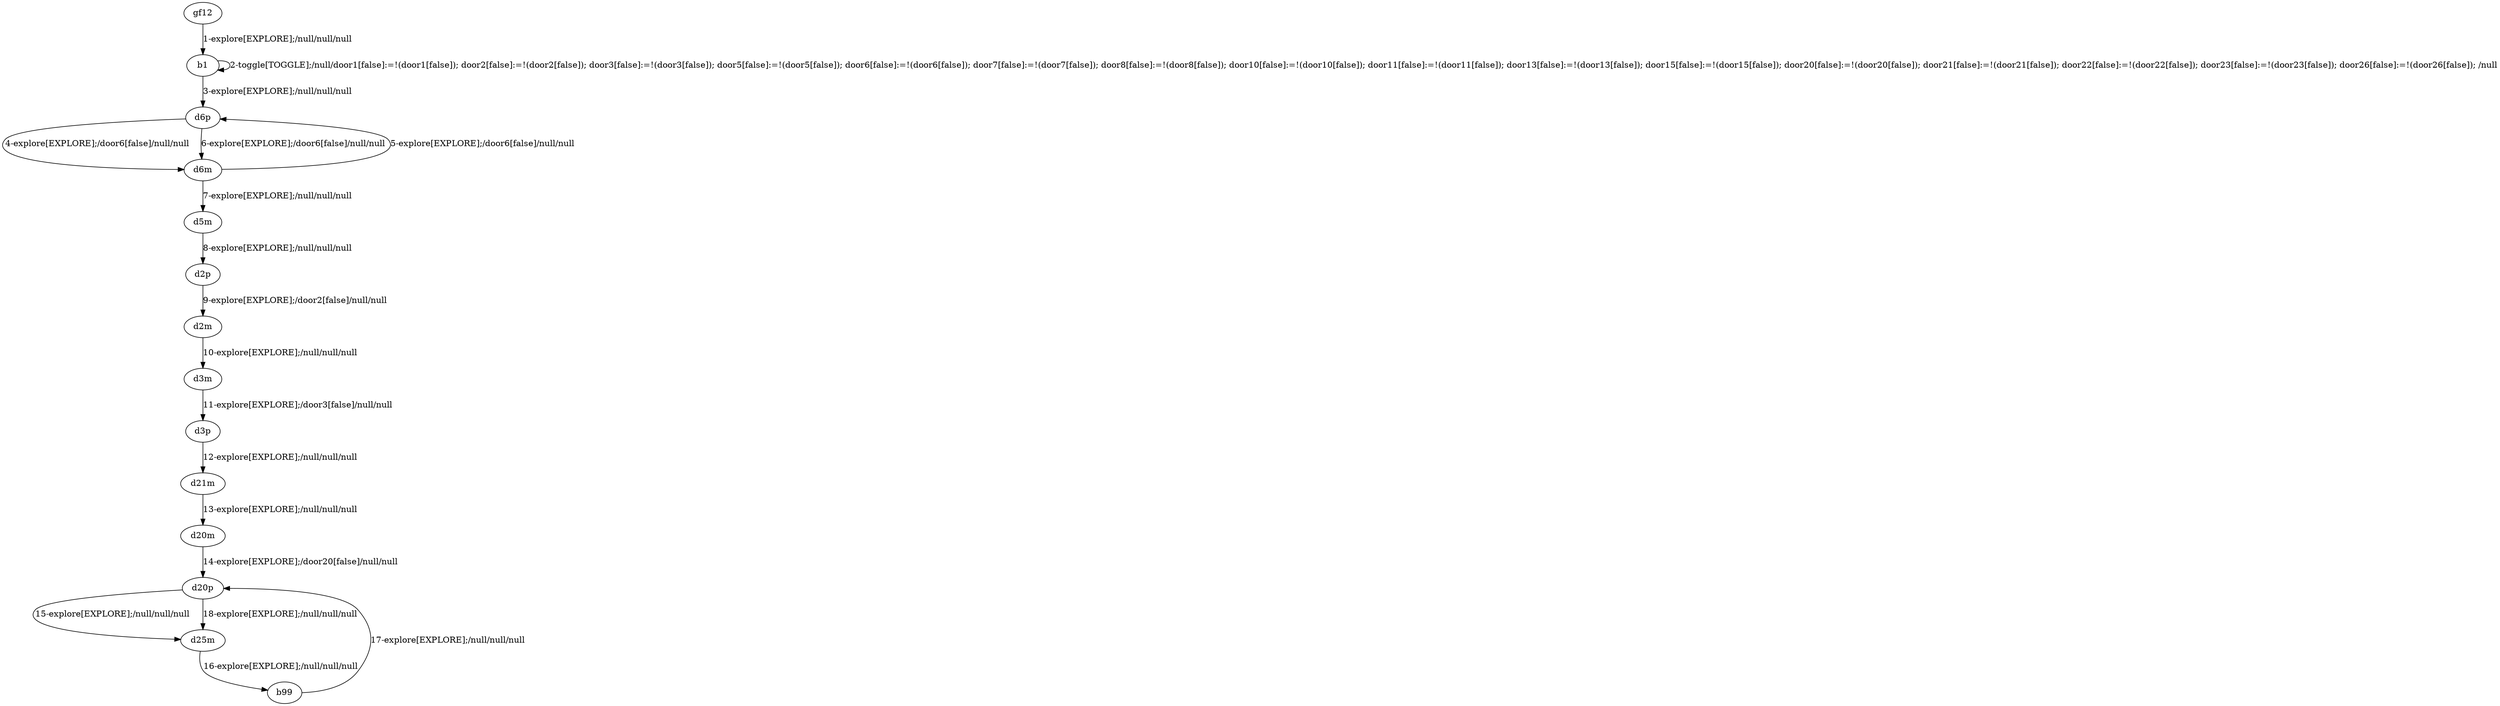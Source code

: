 # Total number of goals covered by this test: 1
# d6m --> d6p

digraph g {
"gf12" -> "b1" [label = "1-explore[EXPLORE];/null/null/null"];
"b1" -> "b1" [label = "2-toggle[TOGGLE];/null/door1[false]:=!(door1[false]); door2[false]:=!(door2[false]); door3[false]:=!(door3[false]); door5[false]:=!(door5[false]); door6[false]:=!(door6[false]); door7[false]:=!(door7[false]); door8[false]:=!(door8[false]); door10[false]:=!(door10[false]); door11[false]:=!(door11[false]); door13[false]:=!(door13[false]); door15[false]:=!(door15[false]); door20[false]:=!(door20[false]); door21[false]:=!(door21[false]); door22[false]:=!(door22[false]); door23[false]:=!(door23[false]); door26[false]:=!(door26[false]); /null"];
"b1" -> "d6p" [label = "3-explore[EXPLORE];/null/null/null"];
"d6p" -> "d6m" [label = "4-explore[EXPLORE];/door6[false]/null/null"];
"d6m" -> "d6p" [label = "5-explore[EXPLORE];/door6[false]/null/null"];
"d6p" -> "d6m" [label = "6-explore[EXPLORE];/door6[false]/null/null"];
"d6m" -> "d5m" [label = "7-explore[EXPLORE];/null/null/null"];
"d5m" -> "d2p" [label = "8-explore[EXPLORE];/null/null/null"];
"d2p" -> "d2m" [label = "9-explore[EXPLORE];/door2[false]/null/null"];
"d2m" -> "d3m" [label = "10-explore[EXPLORE];/null/null/null"];
"d3m" -> "d3p" [label = "11-explore[EXPLORE];/door3[false]/null/null"];
"d3p" -> "d21m" [label = "12-explore[EXPLORE];/null/null/null"];
"d21m" -> "d20m" [label = "13-explore[EXPLORE];/null/null/null"];
"d20m" -> "d20p" [label = "14-explore[EXPLORE];/door20[false]/null/null"];
"d20p" -> "d25m" [label = "15-explore[EXPLORE];/null/null/null"];
"d25m" -> "b99" [label = "16-explore[EXPLORE];/null/null/null"];
"b99" -> "d20p" [label = "17-explore[EXPLORE];/null/null/null"];
"d20p" -> "d25m" [label = "18-explore[EXPLORE];/null/null/null"];
}